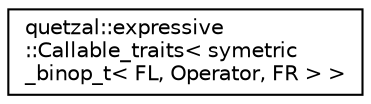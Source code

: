digraph "Graphical Class Hierarchy"
{
 // LATEX_PDF_SIZE
  edge [fontname="Helvetica",fontsize="10",labelfontname="Helvetica",labelfontsize="10"];
  node [fontname="Helvetica",fontsize="10",shape=record];
  rankdir="LR";
  Node0 [label="quetzal::expressive\l::Callable_traits\< symetric\l_binop_t\< FL, Operator, FR \> \>",height=0.2,width=0.4,color="black", fillcolor="white", style="filled",URL="$structquetzal_1_1expressive_1_1_callable__traits_3_01symetric__binop__t_3_01_f_l_00_01_operator_00_01_f_r_01_4_01_4.html",tooltip=" "];
}
